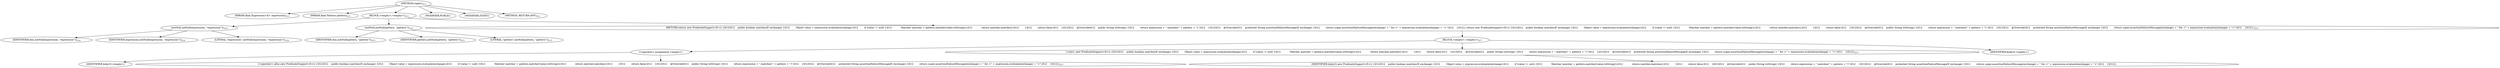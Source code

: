 digraph "regex" {  
"245" [label = <(METHOD,regex)<SUB>213</SUB>> ]
"246" [label = <(PARAM,final Expression&lt;E&gt; expression)<SUB>213</SUB>> ]
"247" [label = <(PARAM,final Pattern pattern)<SUB>213</SUB>> ]
"248" [label = <(BLOCK,&lt;empty&gt;,&lt;empty&gt;)<SUB>213</SUB>> ]
"249" [label = <(notNull,notNull(expression, &quot;expression&quot;))<SUB>214</SUB>> ]
"250" [label = <(IDENTIFIER,this,notNull(expression, &quot;expression&quot;))<SUB>214</SUB>> ]
"251" [label = <(IDENTIFIER,expression,notNull(expression, &quot;expression&quot;))<SUB>214</SUB>> ]
"252" [label = <(LITERAL,&quot;expression&quot;,notNull(expression, &quot;expression&quot;))<SUB>214</SUB>> ]
"253" [label = <(notNull,notNull(pattern, &quot;pattern&quot;))<SUB>215</SUB>> ]
"254" [label = <(IDENTIFIER,this,notNull(pattern, &quot;pattern&quot;))<SUB>215</SUB>> ]
"255" [label = <(IDENTIFIER,pattern,notNull(pattern, &quot;pattern&quot;))<SUB>215</SUB>> ]
"256" [label = <(LITERAL,&quot;pattern&quot;,notNull(pattern, &quot;pattern&quot;))<SUB>215</SUB>> ]
"257" [label = <(RETURN,return new PredicateSupport&lt;E&gt;() {\012\012    public boolean matches(E exchange) {\012        Object value = expression.evaluate(exchange);\012        if (value != null) {\012            Matcher matcher = pattern.matcher(value.toString());\012            return matcher.matches();\012        }\012        return false;\012    }\012\012    @Override\012    public String toString() {\012        return expression + &quot;.matches(&quot; + pattern + &quot;)&quot;;\012    }\012\012    @Override\012    protected String assertionFailureMessage(E exchange) {\012        return super.assertionFailureMessage(exchange) + &quot; for &lt;&quot; + expression.evaluate(exchange) + &quot;&gt;&quot;;\012    }\012};,return new PredicateSupport&lt;E&gt;() {\012\012    public boolean matches(E exchange) {\012        Object value = expression.evaluate(exchange);\012        if (value != null) {\012            Matcher matcher = pattern.matcher(value.toString());\012            return matcher.matches();\012        }\012        return false;\012    }\012\012    @Override\012    public String toString() {\012        return expression + &quot;.matches(&quot; + pattern + &quot;)&quot;;\012    }\012\012    @Override\012    protected String assertionFailureMessage(E exchange) {\012        return super.assertionFailureMessage(exchange) + &quot; for &lt;&quot; + expression.evaluate(exchange) + &quot;&gt;&quot;;\012    }\012};)<SUB>217</SUB>> ]
"258" [label = <(BLOCK,&lt;empty&gt;,&lt;empty&gt;)<SUB>217</SUB>> ]
"259" [label = <(&lt;operator&gt;.assignment,&lt;empty&gt;)> ]
"260" [label = <(IDENTIFIER,$obj10,&lt;empty&gt;)> ]
"261" [label = <(&lt;operator&gt;.alloc,new PredicateSupport&lt;E&gt;() {\012\012    public boolean matches(E exchange) {\012        Object value = expression.evaluate(exchange);\012        if (value != null) {\012            Matcher matcher = pattern.matcher(value.toString());\012            return matcher.matches();\012        }\012        return false;\012    }\012\012    @Override\012    public String toString() {\012        return expression + &quot;.matches(&quot; + pattern + &quot;)&quot;;\012    }\012\012    @Override\012    protected String assertionFailureMessage(E exchange) {\012        return super.assertionFailureMessage(exchange) + &quot; for &lt;&quot; + expression.evaluate(exchange) + &quot;&gt;&quot;;\012    }\012})<SUB>217</SUB>> ]
"262" [label = <(&lt;init&gt;,new PredicateSupport&lt;E&gt;() {\012\012    public boolean matches(E exchange) {\012        Object value = expression.evaluate(exchange);\012        if (value != null) {\012            Matcher matcher = pattern.matcher(value.toString());\012            return matcher.matches();\012        }\012        return false;\012    }\012\012    @Override\012    public String toString() {\012        return expression + &quot;.matches(&quot; + pattern + &quot;)&quot;;\012    }\012\012    @Override\012    protected String assertionFailureMessage(E exchange) {\012        return super.assertionFailureMessage(exchange) + &quot; for &lt;&quot; + expression.evaluate(exchange) + &quot;&gt;&quot;;\012    }\012})<SUB>217</SUB>> ]
"263" [label = <(IDENTIFIER,$obj10,new PredicateSupport&lt;E&gt;() {\012\012    public boolean matches(E exchange) {\012        Object value = expression.evaluate(exchange);\012        if (value != null) {\012            Matcher matcher = pattern.matcher(value.toString());\012            return matcher.matches();\012        }\012        return false;\012    }\012\012    @Override\012    public String toString() {\012        return expression + &quot;.matches(&quot; + pattern + &quot;)&quot;;\012    }\012\012    @Override\012    protected String assertionFailureMessage(E exchange) {\012        return super.assertionFailureMessage(exchange) + &quot; for &lt;&quot; + expression.evaluate(exchange) + &quot;&gt;&quot;;\012    }\012})> ]
"264" [label = <(IDENTIFIER,$obj10,&lt;empty&gt;)> ]
"265" [label = <(MODIFIER,PUBLIC)> ]
"266" [label = <(MODIFIER,STATIC)> ]
"267" [label = <(METHOD_RETURN,ANY)<SUB>213</SUB>> ]
  "245" -> "246" 
  "245" -> "247" 
  "245" -> "248" 
  "245" -> "265" 
  "245" -> "266" 
  "245" -> "267" 
  "248" -> "249" 
  "248" -> "253" 
  "248" -> "257" 
  "249" -> "250" 
  "249" -> "251" 
  "249" -> "252" 
  "253" -> "254" 
  "253" -> "255" 
  "253" -> "256" 
  "257" -> "258" 
  "258" -> "259" 
  "258" -> "262" 
  "258" -> "264" 
  "259" -> "260" 
  "259" -> "261" 
  "262" -> "263" 
}

